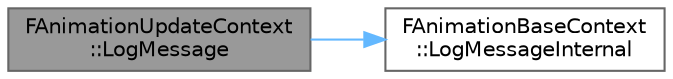 digraph "FAnimationUpdateContext::LogMessage"
{
 // INTERACTIVE_SVG=YES
 // LATEX_PDF_SIZE
  bgcolor="transparent";
  edge [fontname=Helvetica,fontsize=10,labelfontname=Helvetica,labelfontsize=10];
  node [fontname=Helvetica,fontsize=10,shape=box,height=0.2,width=0.4];
  rankdir="LR";
  Node1 [id="Node000001",label="FAnimationUpdateContext\l::LogMessage",height=0.2,width=0.4,color="gray40", fillcolor="grey60", style="filled", fontcolor="black",tooltip=" "];
  Node1 -> Node2 [id="edge1_Node000001_Node000002",color="steelblue1",style="solid",tooltip=" "];
  Node2 [id="Node000002",label="FAnimationBaseContext\l::LogMessageInternal",height=0.2,width=0.4,color="grey40", fillcolor="white", style="filled",URL="$d4/d8c/structFAnimationBaseContext.html#ac52532478ffade00dd50689b4aa4a7db",tooltip="Interface for node contexts to register log messages with the proxy."];
}

